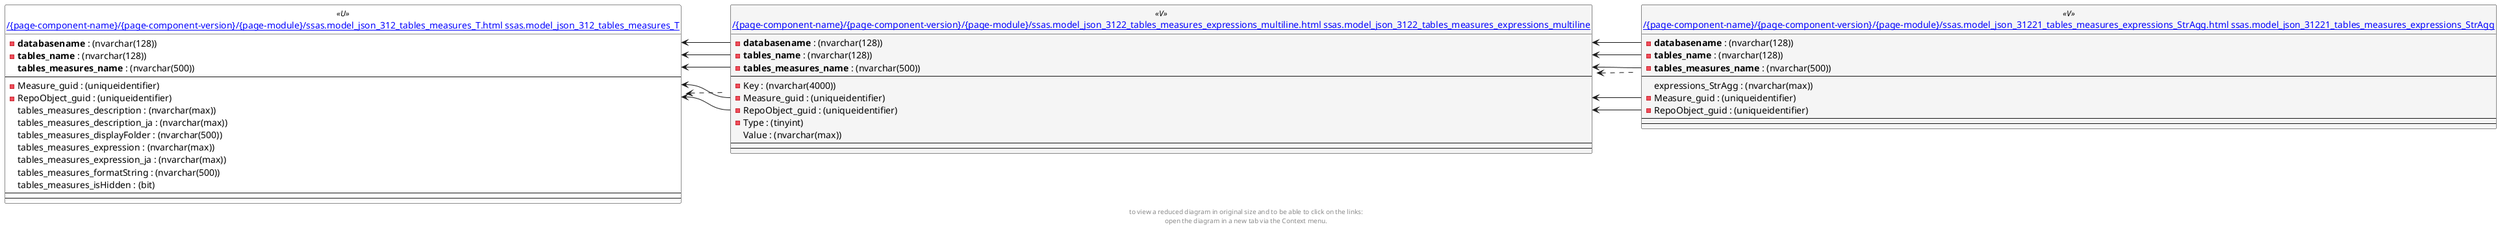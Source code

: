 @startuml
left to right direction
'top to bottom direction
hide circle
'avoide "." issues:
set namespaceSeparator none


skinparam class {
  BackgroundColor White
  BackgroundColor<<FN>> Yellow
  BackgroundColor<<FS>> Yellow
  BackgroundColor<<FT>> LightGray
  BackgroundColor<<IF>> Yellow
  BackgroundColor<<IS>> Yellow
  BackgroundColor<<P>> Aqua
  BackgroundColor<<PC>> Aqua
  BackgroundColor<<SN>> Yellow
  BackgroundColor<<SO>> SlateBlue
  BackgroundColor<<TF>> LightGray
  BackgroundColor<<TR>> Tomato
  BackgroundColor<<U>> White
  BackgroundColor<<V>> WhiteSmoke
  BackgroundColor<<X>> Aqua
}


entity "[[{site-url}/{page-component-name}/{page-component-version}/{page-module}/ssas.model_json_312_tables_measures_T.html ssas.model_json_312_tables_measures_T]]" as ssas.model_json_312_tables_measures_T << U >> {
  - **databasename** : (nvarchar(128))
  - **tables_name** : (nvarchar(128))
  **tables_measures_name** : (nvarchar(500))
  --
  - Measure_guid : (uniqueidentifier)
  - RepoObject_guid : (uniqueidentifier)
  tables_measures_description : (nvarchar(max))
  tables_measures_description_ja : (nvarchar(max))
  tables_measures_displayFolder : (nvarchar(500))
  tables_measures_expression : (nvarchar(max))
  tables_measures_expression_ja : (nvarchar(max))
  tables_measures_formatString : (nvarchar(500))
  tables_measures_isHidden : (bit)
  --
  --
}

entity "[[{site-url}/{page-component-name}/{page-component-version}/{page-module}/ssas.model_json_3122_tables_measures_expressions_multiline.html ssas.model_json_3122_tables_measures_expressions_multiline]]" as ssas.model_json_3122_tables_measures_expressions_multiline << V >> {
  - **databasename** : (nvarchar(128))
  - **tables_name** : (nvarchar(128))
  - **tables_measures_name** : (nvarchar(500))
  --
  - Key : (nvarchar(4000))
  - Measure_guid : (uniqueidentifier)
  - RepoObject_guid : (uniqueidentifier)
  - Type : (tinyint)
  Value : (nvarchar(max))
  --
  --
}

entity "[[{site-url}/{page-component-name}/{page-component-version}/{page-module}/ssas.model_json_31221_tables_measures_expressions_StrAgg.html ssas.model_json_31221_tables_measures_expressions_StrAgg]]" as ssas.model_json_31221_tables_measures_expressions_StrAgg << V >> {
  - **databasename** : (nvarchar(128))
  - **tables_name** : (nvarchar(128))
  - **tables_measures_name** : (nvarchar(500))
  --
  expressions_StrAgg : (nvarchar(max))
  - Measure_guid : (uniqueidentifier)
  - RepoObject_guid : (uniqueidentifier)
  --
  --
}

ssas.model_json_312_tables_measures_T <.. ssas.model_json_3122_tables_measures_expressions_multiline
ssas.model_json_3122_tables_measures_expressions_multiline <.. ssas.model_json_31221_tables_measures_expressions_StrAgg
ssas.model_json_312_tables_measures_T::databasename <-- ssas.model_json_3122_tables_measures_expressions_multiline::databasename
ssas.model_json_312_tables_measures_T::Measure_guid <-- ssas.model_json_3122_tables_measures_expressions_multiline::Measure_guid
ssas.model_json_312_tables_measures_T::RepoObject_guid <-- ssas.model_json_3122_tables_measures_expressions_multiline::RepoObject_guid
ssas.model_json_312_tables_measures_T::tables_measures_name <-- ssas.model_json_3122_tables_measures_expressions_multiline::tables_measures_name
ssas.model_json_312_tables_measures_T::tables_name <-- ssas.model_json_3122_tables_measures_expressions_multiline::tables_name
ssas.model_json_3122_tables_measures_expressions_multiline::databasename <-- ssas.model_json_31221_tables_measures_expressions_StrAgg::databasename
ssas.model_json_3122_tables_measures_expressions_multiline::Measure_guid <-- ssas.model_json_31221_tables_measures_expressions_StrAgg::Measure_guid
ssas.model_json_3122_tables_measures_expressions_multiline::RepoObject_guid <-- ssas.model_json_31221_tables_measures_expressions_StrAgg::RepoObject_guid
ssas.model_json_3122_tables_measures_expressions_multiline::tables_measures_name <-- ssas.model_json_31221_tables_measures_expressions_StrAgg::tables_measures_name
ssas.model_json_3122_tables_measures_expressions_multiline::tables_name <-- ssas.model_json_31221_tables_measures_expressions_StrAgg::tables_name
footer
to view a reduced diagram in original size and to be able to click on the links:
open the diagram in a new tab via the Context menu.
end footer

@enduml

